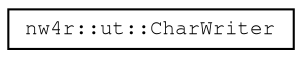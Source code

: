 digraph "Graphical Class Hierarchy"
{
 // LATEX_PDF_SIZE
  edge [fontname="FreeMono",fontsize="10",labelfontname="FreeMono",labelfontsize="10"];
  node [fontname="FreeMono",fontsize="10",shape=record];
  rankdir="LR";
  Node0 [label="nw4r::ut::CharWriter",height=0.2,width=0.4,color="black", fillcolor="white", style="filled",URL="$classnw4r_1_1ut_1_1_char_writer.html",tooltip=" "];
}
